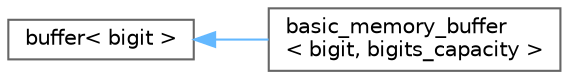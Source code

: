 digraph "类继承关系图"
{
 // LATEX_PDF_SIZE
  bgcolor="transparent";
  edge [fontname=Helvetica,fontsize=10,labelfontname=Helvetica,labelfontsize=10];
  node [fontname=Helvetica,fontsize=10,shape=box,height=0.2,width=0.4];
  rankdir="LR";
  Node0 [id="Node000000",label="buffer\< bigit \>",height=0.2,width=0.4,color="grey40", fillcolor="white", style="filled",URL="$classdetail_1_1buffer.html",tooltip=" "];
  Node0 -> Node1 [id="edge112_Node000000_Node000001",dir="back",color="steelblue1",style="solid",tooltip=" "];
  Node1 [id="Node000001",label="basic_memory_buffer\l\< bigit, bigits_capacity \>",height=0.2,width=0.4,color="grey40", fillcolor="white", style="filled",URL="$classbasic__memory__buffer.html",tooltip=" "];
}

